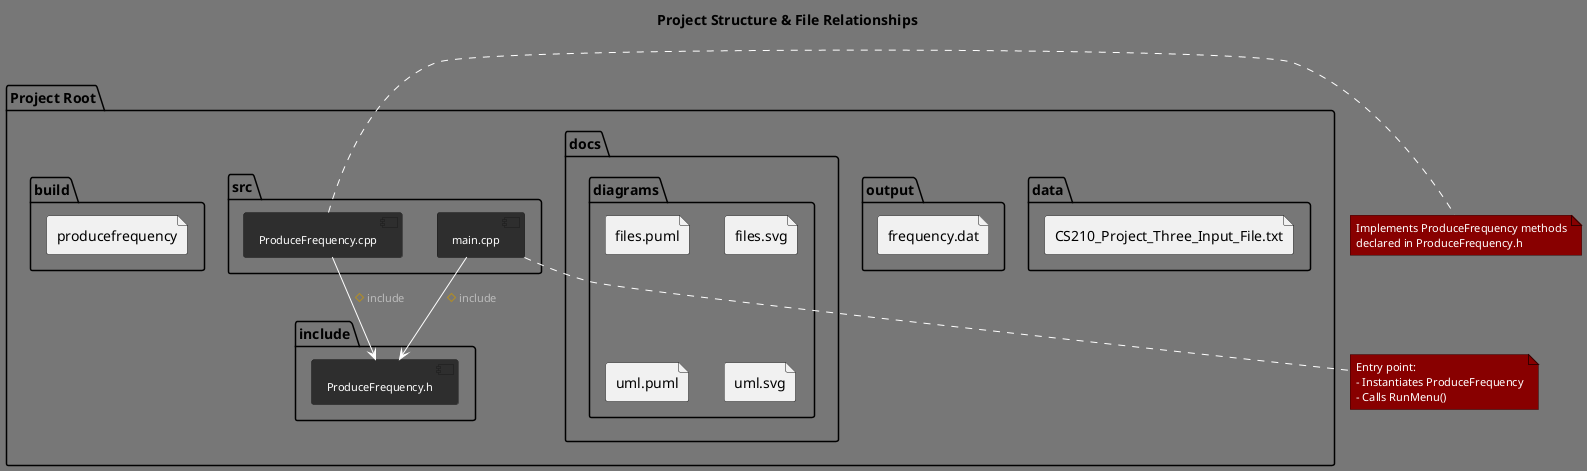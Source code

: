 @startuml
!theme reddress-darkred
title Project Structure & File Relationships

' Root package
package "Project Root" {

    ' Data folder
    folder "data" {
        file "CS210_Project_Three_Input_File.txt"
    }

    ' Output folder (generated files)
    folder "output" {
        file "frequency.dat"
    }

    ' Docs folder with diagrams subfolder
    folder "docs" {
        folder "diagrams" {
            file "files.puml"
            file "files.svg"
            file "uml.puml"
            file "uml.svg"
        }
    }

    ' Include folder
    folder "include" {
        [ProduceFrequency.h] as HeaderFile
    }

    ' Src folder
    folder "src" {
        [ProduceFrequency.cpp] as SourceFile
        [main.cpp] as MainFile
    }

    ' Build folder with executable
    folder "build" {
        file "producefrequency"
    }
}

' File reference relationships
MainFile --> HeaderFile : #include
SourceFile --> HeaderFile : #include

note right of SourceFile
  Implements ProduceFrequency methods
  declared in ProduceFrequency.h
end note

note bottom of MainFile
  Entry point:
  - Instantiates ProduceFrequency
  - Calls RunMenu()
end note
@enduml
